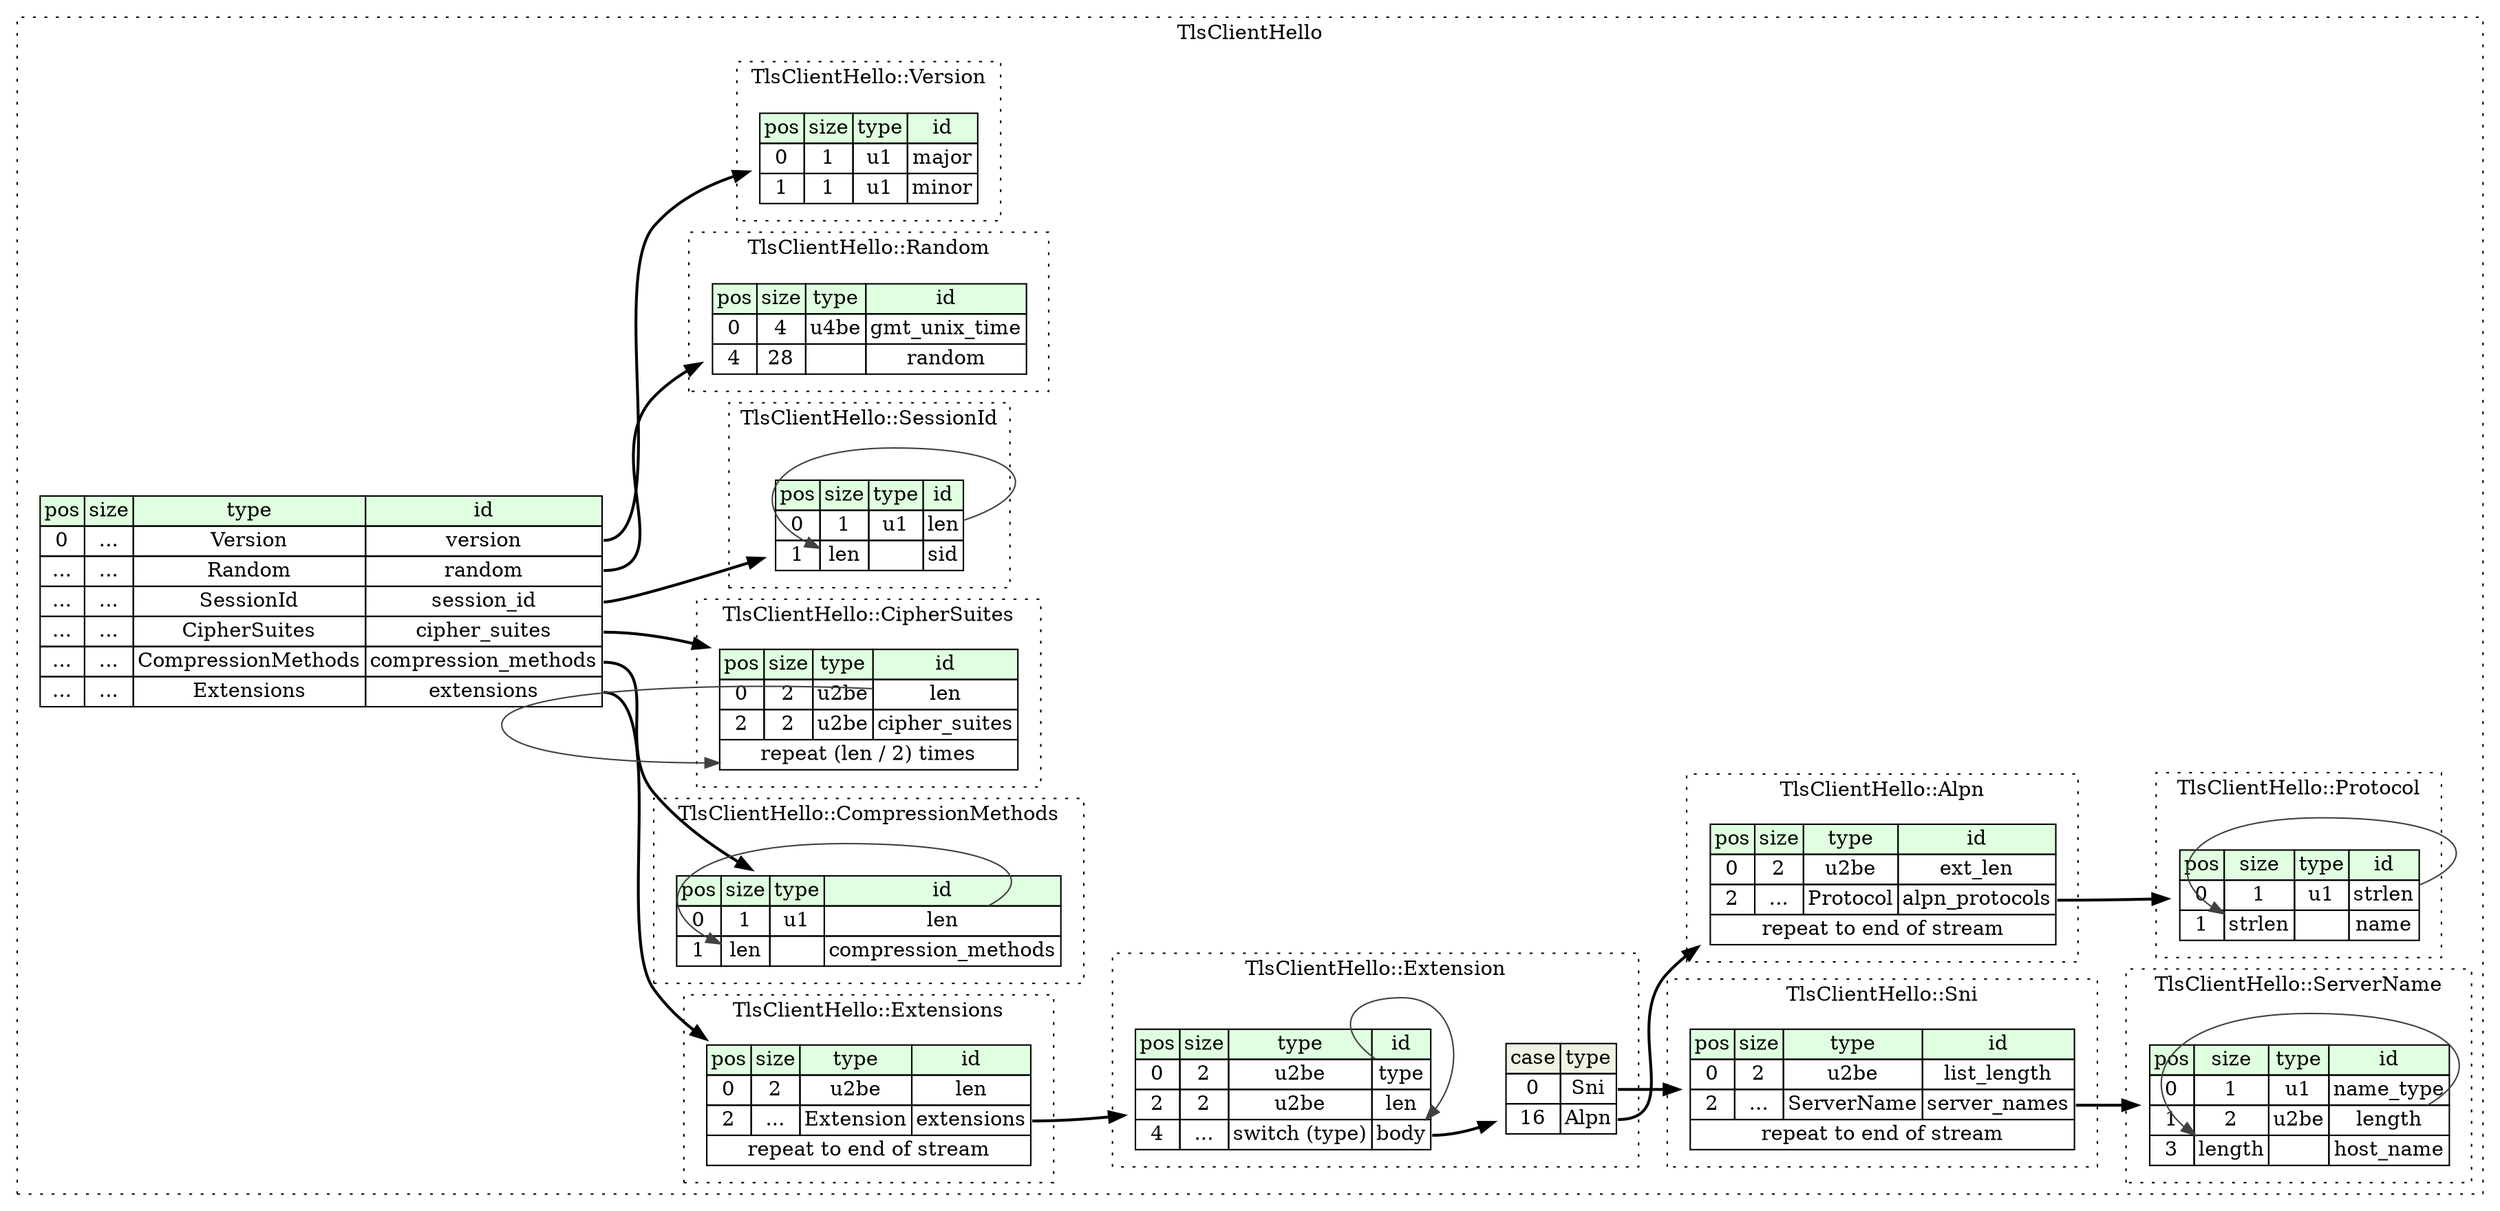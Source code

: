 digraph {
	rankdir=LR;
	node [shape=plaintext];
	subgraph cluster__tls_client_hello {
		label="TlsClientHello";
		graph[style=dotted];

		tls_client_hello__seq [label=<<TABLE BORDER="0" CELLBORDER="1" CELLSPACING="0">
			<TR><TD BGCOLOR="#E0FFE0">pos</TD><TD BGCOLOR="#E0FFE0">size</TD><TD BGCOLOR="#E0FFE0">type</TD><TD BGCOLOR="#E0FFE0">id</TD></TR>
			<TR><TD PORT="version_pos">0</TD><TD PORT="version_size">...</TD><TD>Version</TD><TD PORT="version_type">version</TD></TR>
			<TR><TD PORT="random_pos">...</TD><TD PORT="random_size">...</TD><TD>Random</TD><TD PORT="random_type">random</TD></TR>
			<TR><TD PORT="session_id_pos">...</TD><TD PORT="session_id_size">...</TD><TD>SessionId</TD><TD PORT="session_id_type">session_id</TD></TR>
			<TR><TD PORT="cipher_suites_pos">...</TD><TD PORT="cipher_suites_size">...</TD><TD>CipherSuites</TD><TD PORT="cipher_suites_type">cipher_suites</TD></TR>
			<TR><TD PORT="compression_methods_pos">...</TD><TD PORT="compression_methods_size">...</TD><TD>CompressionMethods</TD><TD PORT="compression_methods_type">compression_methods</TD></TR>
			<TR><TD PORT="extensions_pos">...</TD><TD PORT="extensions_size">...</TD><TD>Extensions</TD><TD PORT="extensions_type">extensions</TD></TR>
		</TABLE>>];
		subgraph cluster__server_name {
			label="TlsClientHello::ServerName";
			graph[style=dotted];

			server_name__seq [label=<<TABLE BORDER="0" CELLBORDER="1" CELLSPACING="0">
				<TR><TD BGCOLOR="#E0FFE0">pos</TD><TD BGCOLOR="#E0FFE0">size</TD><TD BGCOLOR="#E0FFE0">type</TD><TD BGCOLOR="#E0FFE0">id</TD></TR>
				<TR><TD PORT="name_type_pos">0</TD><TD PORT="name_type_size">1</TD><TD>u1</TD><TD PORT="name_type_type">name_type</TD></TR>
				<TR><TD PORT="length_pos">1</TD><TD PORT="length_size">2</TD><TD>u2be</TD><TD PORT="length_type">length</TD></TR>
				<TR><TD PORT="host_name_pos">3</TD><TD PORT="host_name_size">length</TD><TD></TD><TD PORT="host_name_type">host_name</TD></TR>
			</TABLE>>];
		}
		subgraph cluster__random {
			label="TlsClientHello::Random";
			graph[style=dotted];

			random__seq [label=<<TABLE BORDER="0" CELLBORDER="1" CELLSPACING="0">
				<TR><TD BGCOLOR="#E0FFE0">pos</TD><TD BGCOLOR="#E0FFE0">size</TD><TD BGCOLOR="#E0FFE0">type</TD><TD BGCOLOR="#E0FFE0">id</TD></TR>
				<TR><TD PORT="gmt_unix_time_pos">0</TD><TD PORT="gmt_unix_time_size">4</TD><TD>u4be</TD><TD PORT="gmt_unix_time_type">gmt_unix_time</TD></TR>
				<TR><TD PORT="random_pos">4</TD><TD PORT="random_size">28</TD><TD></TD><TD PORT="random_type">random</TD></TR>
			</TABLE>>];
		}
		subgraph cluster__session_id {
			label="TlsClientHello::SessionId";
			graph[style=dotted];

			session_id__seq [label=<<TABLE BORDER="0" CELLBORDER="1" CELLSPACING="0">
				<TR><TD BGCOLOR="#E0FFE0">pos</TD><TD BGCOLOR="#E0FFE0">size</TD><TD BGCOLOR="#E0FFE0">type</TD><TD BGCOLOR="#E0FFE0">id</TD></TR>
				<TR><TD PORT="len_pos">0</TD><TD PORT="len_size">1</TD><TD>u1</TD><TD PORT="len_type">len</TD></TR>
				<TR><TD PORT="sid_pos">1</TD><TD PORT="sid_size">len</TD><TD></TD><TD PORT="sid_type">sid</TD></TR>
			</TABLE>>];
		}
		subgraph cluster__sni {
			label="TlsClientHello::Sni";
			graph[style=dotted];

			sni__seq [label=<<TABLE BORDER="0" CELLBORDER="1" CELLSPACING="0">
				<TR><TD BGCOLOR="#E0FFE0">pos</TD><TD BGCOLOR="#E0FFE0">size</TD><TD BGCOLOR="#E0FFE0">type</TD><TD BGCOLOR="#E0FFE0">id</TD></TR>
				<TR><TD PORT="list_length_pos">0</TD><TD PORT="list_length_size">2</TD><TD>u2be</TD><TD PORT="list_length_type">list_length</TD></TR>
				<TR><TD PORT="server_names_pos">2</TD><TD PORT="server_names_size">...</TD><TD>ServerName</TD><TD PORT="server_names_type">server_names</TD></TR>
				<TR><TD COLSPAN="4" PORT="server_names__repeat">repeat to end of stream</TD></TR>
			</TABLE>>];
		}
		subgraph cluster__cipher_suites {
			label="TlsClientHello::CipherSuites";
			graph[style=dotted];

			cipher_suites__seq [label=<<TABLE BORDER="0" CELLBORDER="1" CELLSPACING="0">
				<TR><TD BGCOLOR="#E0FFE0">pos</TD><TD BGCOLOR="#E0FFE0">size</TD><TD BGCOLOR="#E0FFE0">type</TD><TD BGCOLOR="#E0FFE0">id</TD></TR>
				<TR><TD PORT="len_pos">0</TD><TD PORT="len_size">2</TD><TD>u2be</TD><TD PORT="len_type">len</TD></TR>
				<TR><TD PORT="cipher_suites_pos">2</TD><TD PORT="cipher_suites_size">2</TD><TD>u2be</TD><TD PORT="cipher_suites_type">cipher_suites</TD></TR>
				<TR><TD COLSPAN="4" PORT="cipher_suites__repeat">repeat (len / 2) times</TD></TR>
			</TABLE>>];
		}
		subgraph cluster__compression_methods {
			label="TlsClientHello::CompressionMethods";
			graph[style=dotted];

			compression_methods__seq [label=<<TABLE BORDER="0" CELLBORDER="1" CELLSPACING="0">
				<TR><TD BGCOLOR="#E0FFE0">pos</TD><TD BGCOLOR="#E0FFE0">size</TD><TD BGCOLOR="#E0FFE0">type</TD><TD BGCOLOR="#E0FFE0">id</TD></TR>
				<TR><TD PORT="len_pos">0</TD><TD PORT="len_size">1</TD><TD>u1</TD><TD PORT="len_type">len</TD></TR>
				<TR><TD PORT="compression_methods_pos">1</TD><TD PORT="compression_methods_size">len</TD><TD></TD><TD PORT="compression_methods_type">compression_methods</TD></TR>
			</TABLE>>];
		}
		subgraph cluster__alpn {
			label="TlsClientHello::Alpn";
			graph[style=dotted];

			alpn__seq [label=<<TABLE BORDER="0" CELLBORDER="1" CELLSPACING="0">
				<TR><TD BGCOLOR="#E0FFE0">pos</TD><TD BGCOLOR="#E0FFE0">size</TD><TD BGCOLOR="#E0FFE0">type</TD><TD BGCOLOR="#E0FFE0">id</TD></TR>
				<TR><TD PORT="ext_len_pos">0</TD><TD PORT="ext_len_size">2</TD><TD>u2be</TD><TD PORT="ext_len_type">ext_len</TD></TR>
				<TR><TD PORT="alpn_protocols_pos">2</TD><TD PORT="alpn_protocols_size">...</TD><TD>Protocol</TD><TD PORT="alpn_protocols_type">alpn_protocols</TD></TR>
				<TR><TD COLSPAN="4" PORT="alpn_protocols__repeat">repeat to end of stream</TD></TR>
			</TABLE>>];
		}
		subgraph cluster__extensions {
			label="TlsClientHello::Extensions";
			graph[style=dotted];

			extensions__seq [label=<<TABLE BORDER="0" CELLBORDER="1" CELLSPACING="0">
				<TR><TD BGCOLOR="#E0FFE0">pos</TD><TD BGCOLOR="#E0FFE0">size</TD><TD BGCOLOR="#E0FFE0">type</TD><TD BGCOLOR="#E0FFE0">id</TD></TR>
				<TR><TD PORT="len_pos">0</TD><TD PORT="len_size">2</TD><TD>u2be</TD><TD PORT="len_type">len</TD></TR>
				<TR><TD PORT="extensions_pos">2</TD><TD PORT="extensions_size">...</TD><TD>Extension</TD><TD PORT="extensions_type">extensions</TD></TR>
				<TR><TD COLSPAN="4" PORT="extensions__repeat">repeat to end of stream</TD></TR>
			</TABLE>>];
		}
		subgraph cluster__version {
			label="TlsClientHello::Version";
			graph[style=dotted];

			version__seq [label=<<TABLE BORDER="0" CELLBORDER="1" CELLSPACING="0">
				<TR><TD BGCOLOR="#E0FFE0">pos</TD><TD BGCOLOR="#E0FFE0">size</TD><TD BGCOLOR="#E0FFE0">type</TD><TD BGCOLOR="#E0FFE0">id</TD></TR>
				<TR><TD PORT="major_pos">0</TD><TD PORT="major_size">1</TD><TD>u1</TD><TD PORT="major_type">major</TD></TR>
				<TR><TD PORT="minor_pos">1</TD><TD PORT="minor_size">1</TD><TD>u1</TD><TD PORT="minor_type">minor</TD></TR>
			</TABLE>>];
		}
		subgraph cluster__protocol {
			label="TlsClientHello::Protocol";
			graph[style=dotted];

			protocol__seq [label=<<TABLE BORDER="0" CELLBORDER="1" CELLSPACING="0">
				<TR><TD BGCOLOR="#E0FFE0">pos</TD><TD BGCOLOR="#E0FFE0">size</TD><TD BGCOLOR="#E0FFE0">type</TD><TD BGCOLOR="#E0FFE0">id</TD></TR>
				<TR><TD PORT="strlen_pos">0</TD><TD PORT="strlen_size">1</TD><TD>u1</TD><TD PORT="strlen_type">strlen</TD></TR>
				<TR><TD PORT="name_pos">1</TD><TD PORT="name_size">strlen</TD><TD></TD><TD PORT="name_type">name</TD></TR>
			</TABLE>>];
		}
		subgraph cluster__extension {
			label="TlsClientHello::Extension";
			graph[style=dotted];

			extension__seq [label=<<TABLE BORDER="0" CELLBORDER="1" CELLSPACING="0">
				<TR><TD BGCOLOR="#E0FFE0">pos</TD><TD BGCOLOR="#E0FFE0">size</TD><TD BGCOLOR="#E0FFE0">type</TD><TD BGCOLOR="#E0FFE0">id</TD></TR>
				<TR><TD PORT="type_pos">0</TD><TD PORT="type_size">2</TD><TD>u2be</TD><TD PORT="type_type">type</TD></TR>
				<TR><TD PORT="len_pos">2</TD><TD PORT="len_size">2</TD><TD>u2be</TD><TD PORT="len_type">len</TD></TR>
				<TR><TD PORT="body_pos">4</TD><TD PORT="body_size">...</TD><TD>switch (type)</TD><TD PORT="body_type">body</TD></TR>
			</TABLE>>];
extension__seq_body_switch [label=<<TABLE BORDER="0" CELLBORDER="1" CELLSPACING="0">
	<TR><TD BGCOLOR="#F0F2E4">case</TD><TD BGCOLOR="#F0F2E4">type</TD></TR>
	<TR><TD>0</TD><TD PORT="case0">Sni</TD></TR>
	<TR><TD>16</TD><TD PORT="case1">Alpn</TD></TR>
</TABLE>>];
		}
	}
	tls_client_hello__seq:version_type -> version__seq [style=bold];
	tls_client_hello__seq:random_type -> random__seq [style=bold];
	tls_client_hello__seq:session_id_type -> session_id__seq [style=bold];
	tls_client_hello__seq:cipher_suites_type -> cipher_suites__seq [style=bold];
	tls_client_hello__seq:compression_methods_type -> compression_methods__seq [style=bold];
	tls_client_hello__seq:extensions_type -> extensions__seq [style=bold];
	server_name__seq:length_type -> server_name__seq:host_name_size [color="#404040"];
	session_id__seq:len_type -> session_id__seq:sid_size [color="#404040"];
	sni__seq:server_names_type -> server_name__seq [style=bold];
	cipher_suites__seq:len_type -> cipher_suites__seq:cipher_suites__repeat [color="#404040"];
	compression_methods__seq:len_type -> compression_methods__seq:compression_methods_size [color="#404040"];
	alpn__seq:alpn_protocols_type -> protocol__seq [style=bold];
	extensions__seq:extensions_type -> extension__seq [style=bold];
	protocol__seq:strlen_type -> protocol__seq:name_size [color="#404040"];
	extension__seq:body_type -> extension__seq_body_switch [style=bold];
	extension__seq_body_switch:case0 -> sni__seq [style=bold];
	extension__seq_body_switch:case1 -> alpn__seq [style=bold];
	extension__seq:type_type -> extension__seq:body_type [color="#404040"];
}

